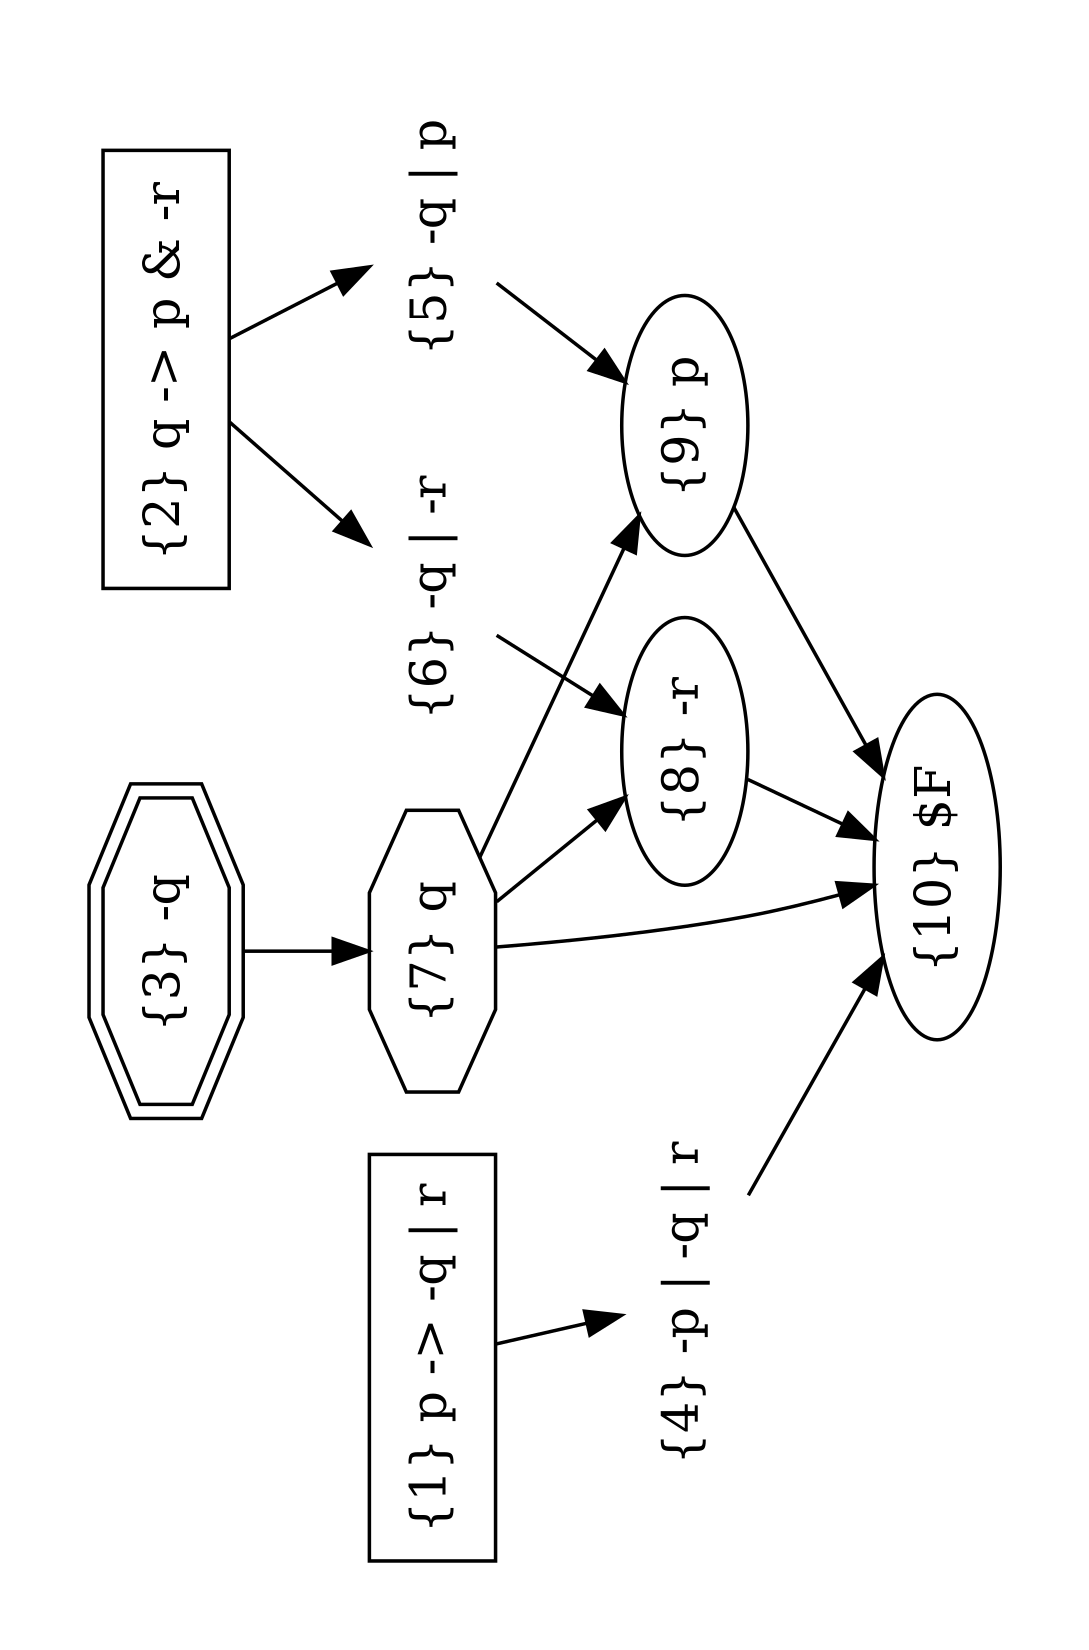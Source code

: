 strict digraph "ExempleTP" {
 rotate=90;
 size="10,7.5!";
 margin="0.5,0.5";
 1 [label="{1} p -> -q | r",shape="box"];
 2 [label="{2} q -> p & -r",shape="box"];
 3 [label="{3} -q", shape="doubleoctagon"];
 4 [label="{4} -p | -q | r",shape="plaintext"];
 1 -> 4;
 5 [label="{5} -q | p",shape="plaintext"];
 2 -> 5;
 6 [label="{6} -q | -r",shape="plaintext"];
 2 -> 6;
 7 [label="{7} q", shape="octagon"];
 3 -> 7;
 8 [label="{8} -r",shape="ellipse"];
 6 -> 8;
 7 -> 8;
 9 [label="{9} p",shape="ellipse"];
 5 -> 9;
 7 -> 9;
 10 [label="{10} $F",shape="ellipse"];
 4 -> 10;
 9 -> 10;
 7 -> 10;
 8 -> 10;
 root=10; // last step is plausible root
}
